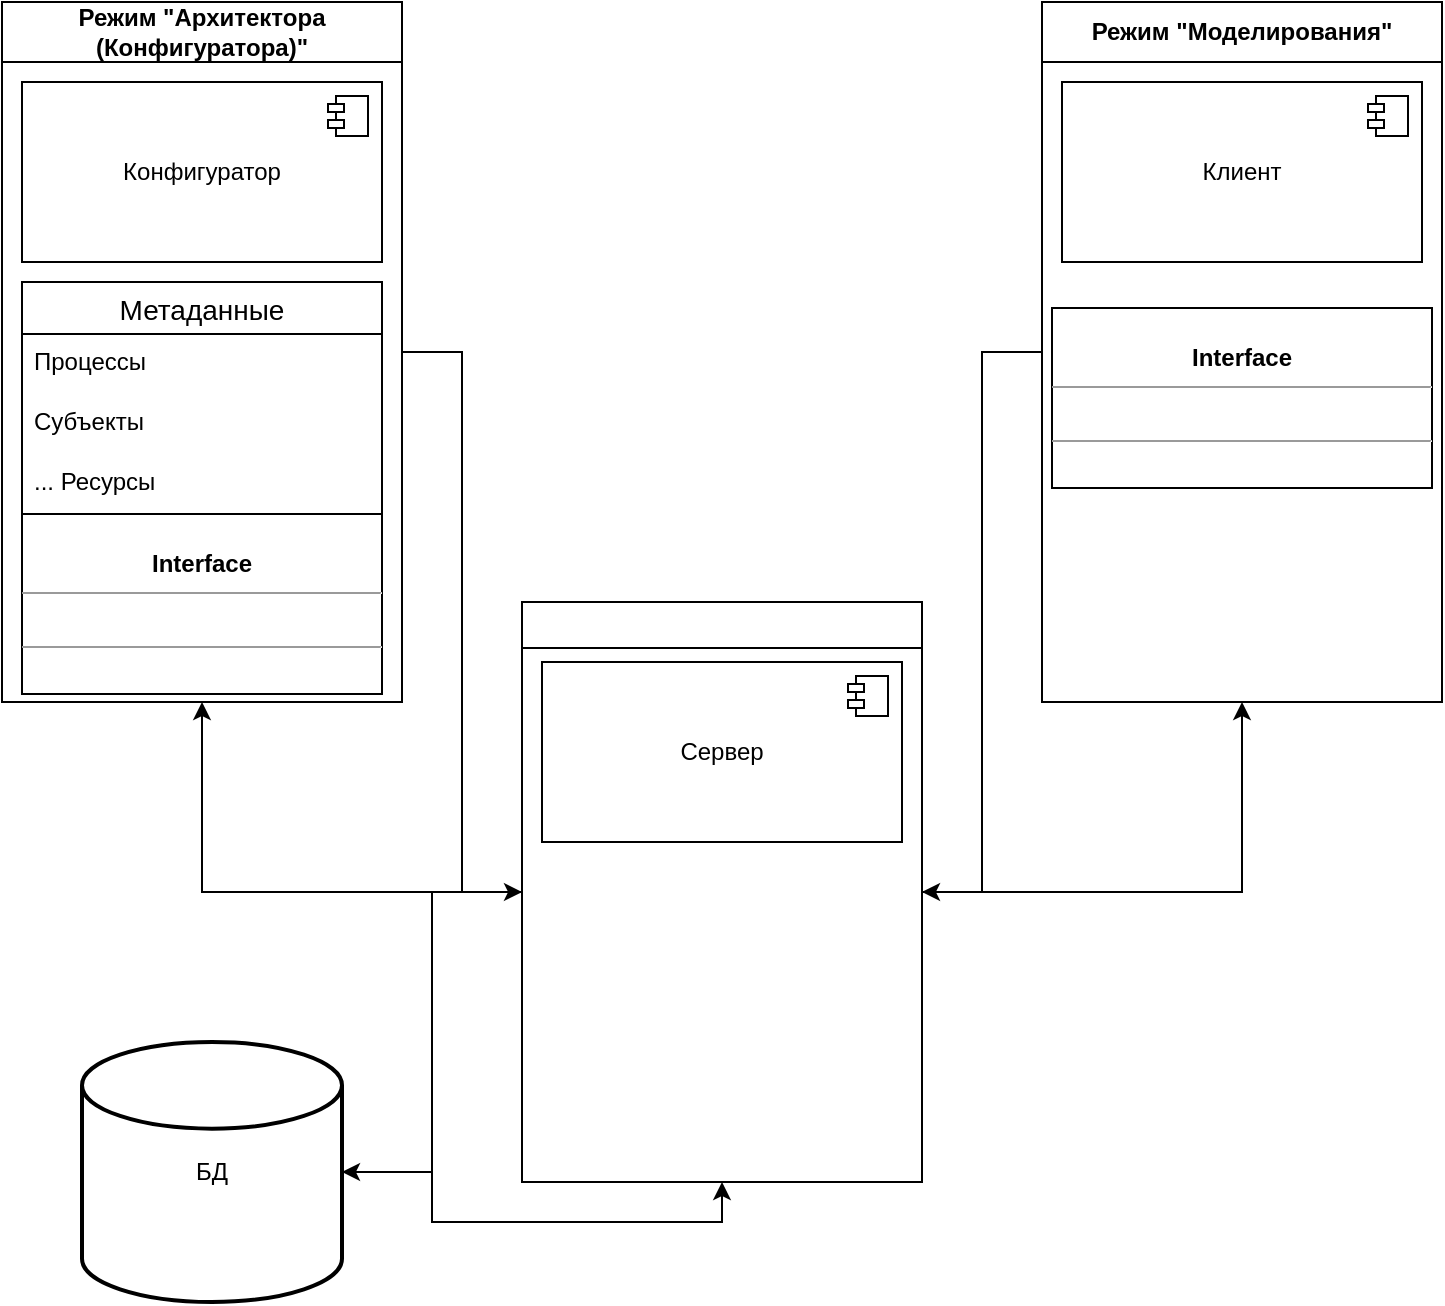 <mxfile version="22.1.7" type="device">
  <diagram name="Страница — 1" id="fnxwgbmKlDpWqAIu6fdl">
    <mxGraphModel dx="906" dy="1840" grid="1" gridSize="10" guides="1" tooltips="1" connect="1" arrows="1" fold="1" page="1" pageScale="1" pageWidth="827" pageHeight="1169" math="0" shadow="0">
      <root>
        <mxCell id="0" />
        <mxCell id="1" parent="0" />
        <mxCell id="LsFVYPWa_w1lNekHBxI4-16" style="edgeStyle=orthogonalEdgeStyle;rounded=0;orthogonalLoop=1;jettySize=auto;html=1;" edge="1" parent="1" source="LsFVYPWa_w1lNekHBxI4-1" target="LsFVYPWa_w1lNekHBxI4-2">
          <mxGeometry relative="1" as="geometry" />
        </mxCell>
        <mxCell id="LsFVYPWa_w1lNekHBxI4-1" value="Режим &quot;Архитектора (Конфигуратора)&quot;" style="swimlane;whiteSpace=wrap;html=1;startSize=30;" vertex="1" parent="1">
          <mxGeometry x="40" y="-1140" width="200" height="350" as="geometry" />
        </mxCell>
        <mxCell id="LsFVYPWa_w1lNekHBxI4-10" value="Метаданные" style="swimlane;fontStyle=0;childLayout=stackLayout;horizontal=1;startSize=26;horizontalStack=0;resizeParent=1;resizeParentMax=0;resizeLast=0;collapsible=1;marginBottom=0;align=center;fontSize=14;" vertex="1" parent="LsFVYPWa_w1lNekHBxI4-1">
          <mxGeometry x="10" y="140" width="180" height="206" as="geometry" />
        </mxCell>
        <mxCell id="LsFVYPWa_w1lNekHBxI4-11" value="Процессы" style="text;strokeColor=none;fillColor=none;spacingLeft=4;spacingRight=4;overflow=hidden;rotatable=0;points=[[0,0.5],[1,0.5]];portConstraint=eastwest;fontSize=12;whiteSpace=wrap;html=1;" vertex="1" parent="LsFVYPWa_w1lNekHBxI4-10">
          <mxGeometry y="26" width="180" height="30" as="geometry" />
        </mxCell>
        <mxCell id="LsFVYPWa_w1lNekHBxI4-12" value="Субъекты" style="text;strokeColor=none;fillColor=none;spacingLeft=4;spacingRight=4;overflow=hidden;rotatable=0;points=[[0,0.5],[1,0.5]];portConstraint=eastwest;fontSize=12;whiteSpace=wrap;html=1;" vertex="1" parent="LsFVYPWa_w1lNekHBxI4-10">
          <mxGeometry y="56" width="180" height="30" as="geometry" />
        </mxCell>
        <mxCell id="LsFVYPWa_w1lNekHBxI4-13" value="... Ресурсы" style="text;strokeColor=none;fillColor=none;spacingLeft=4;spacingRight=4;overflow=hidden;rotatable=0;points=[[0,0.5],[1,0.5]];portConstraint=eastwest;fontSize=12;whiteSpace=wrap;html=1;" vertex="1" parent="LsFVYPWa_w1lNekHBxI4-10">
          <mxGeometry y="86" width="180" height="30" as="geometry" />
        </mxCell>
        <mxCell id="LsFVYPWa_w1lNekHBxI4-20" value="&lt;p style=&quot;margin:0px;margin-top:4px;text-align:center;&quot;&gt;&lt;br&gt;&lt;b&gt;Interface&lt;/b&gt;&lt;/p&gt;&lt;hr size=&quot;1&quot;&gt;&lt;p style=&quot;margin:0px;margin-left:4px;&quot;&gt;&lt;br&gt;&lt;/p&gt;&lt;hr size=&quot;1&quot;&gt;&lt;p style=&quot;margin:0px;margin-left:4px;&quot;&gt;&lt;br&gt;&lt;/p&gt;" style="verticalAlign=top;align=left;overflow=fill;fontSize=12;fontFamily=Helvetica;html=1;whiteSpace=wrap;" vertex="1" parent="LsFVYPWa_w1lNekHBxI4-10">
          <mxGeometry y="116" width="180" height="90" as="geometry" />
        </mxCell>
        <mxCell id="LsFVYPWa_w1lNekHBxI4-17" value="Конфигуратор" style="html=1;dropTarget=0;whiteSpace=wrap;" vertex="1" parent="LsFVYPWa_w1lNekHBxI4-1">
          <mxGeometry x="10" y="40" width="180" height="90" as="geometry" />
        </mxCell>
        <mxCell id="LsFVYPWa_w1lNekHBxI4-18" value="" style="shape=module;jettyWidth=8;jettyHeight=4;" vertex="1" parent="LsFVYPWa_w1lNekHBxI4-17">
          <mxGeometry x="1" width="20" height="20" relative="1" as="geometry">
            <mxPoint x="-27" y="7" as="offset" />
          </mxGeometry>
        </mxCell>
        <mxCell id="LsFVYPWa_w1lNekHBxI4-24" style="edgeStyle=orthogonalEdgeStyle;rounded=0;orthogonalLoop=1;jettySize=auto;html=1;entryX=0.5;entryY=1;entryDx=0;entryDy=0;" edge="1" parent="1" source="LsFVYPWa_w1lNekHBxI4-2" target="LsFVYPWa_w1lNekHBxI4-1">
          <mxGeometry relative="1" as="geometry" />
        </mxCell>
        <mxCell id="LsFVYPWa_w1lNekHBxI4-27" style="edgeStyle=orthogonalEdgeStyle;rounded=0;orthogonalLoop=1;jettySize=auto;html=1;entryX=0.5;entryY=1;entryDx=0;entryDy=0;" edge="1" parent="1" source="LsFVYPWa_w1lNekHBxI4-2" target="LsFVYPWa_w1lNekHBxI4-3">
          <mxGeometry relative="1" as="geometry" />
        </mxCell>
        <mxCell id="LsFVYPWa_w1lNekHBxI4-2" value="" style="swimlane;whiteSpace=wrap;html=1;" vertex="1" parent="1">
          <mxGeometry x="300" y="-840" width="200" height="290" as="geometry" />
        </mxCell>
        <mxCell id="LsFVYPWa_w1lNekHBxI4-6" value="Сервер" style="html=1;dropTarget=0;whiteSpace=wrap;" vertex="1" parent="LsFVYPWa_w1lNekHBxI4-2">
          <mxGeometry x="10" y="30" width="180" height="90" as="geometry" />
        </mxCell>
        <mxCell id="LsFVYPWa_w1lNekHBxI4-7" value="" style="shape=module;jettyWidth=8;jettyHeight=4;" vertex="1" parent="LsFVYPWa_w1lNekHBxI4-6">
          <mxGeometry x="1" width="20" height="20" relative="1" as="geometry">
            <mxPoint x="-27" y="7" as="offset" />
          </mxGeometry>
        </mxCell>
        <mxCell id="LsFVYPWa_w1lNekHBxI4-22" style="edgeStyle=orthogonalEdgeStyle;rounded=0;orthogonalLoop=1;jettySize=auto;html=1;entryX=1;entryY=0.5;entryDx=0;entryDy=0;" edge="1" parent="1" source="LsFVYPWa_w1lNekHBxI4-3" target="LsFVYPWa_w1lNekHBxI4-2">
          <mxGeometry relative="1" as="geometry" />
        </mxCell>
        <mxCell id="LsFVYPWa_w1lNekHBxI4-3" value="Режим &quot;Моделирования&quot;" style="swimlane;whiteSpace=wrap;html=1;startSize=30;" vertex="1" parent="1">
          <mxGeometry x="560" y="-1140" width="200" height="350" as="geometry" />
        </mxCell>
        <mxCell id="LsFVYPWa_w1lNekHBxI4-4" value="Клиент" style="html=1;dropTarget=0;whiteSpace=wrap;" vertex="1" parent="LsFVYPWa_w1lNekHBxI4-3">
          <mxGeometry x="10" y="40" width="180" height="90" as="geometry" />
        </mxCell>
        <mxCell id="LsFVYPWa_w1lNekHBxI4-5" value="" style="shape=module;jettyWidth=8;jettyHeight=4;" vertex="1" parent="LsFVYPWa_w1lNekHBxI4-4">
          <mxGeometry x="1" width="20" height="20" relative="1" as="geometry">
            <mxPoint x="-27" y="7" as="offset" />
          </mxGeometry>
        </mxCell>
        <mxCell id="LsFVYPWa_w1lNekHBxI4-19" value="&lt;p style=&quot;margin:0px;margin-top:4px;text-align:center;&quot;&gt;&lt;br&gt;&lt;b&gt;Interface&lt;/b&gt;&lt;/p&gt;&lt;hr size=&quot;1&quot;&gt;&lt;p style=&quot;margin:0px;margin-left:4px;&quot;&gt;&lt;br&gt;&lt;/p&gt;&lt;hr size=&quot;1&quot;&gt;&lt;p style=&quot;margin:0px;margin-left:4px;&quot;&gt;&lt;br&gt;&lt;/p&gt;" style="verticalAlign=top;align=left;overflow=fill;fontSize=12;fontFamily=Helvetica;html=1;whiteSpace=wrap;" vertex="1" parent="LsFVYPWa_w1lNekHBxI4-3">
          <mxGeometry x="5" y="153" width="190" height="90" as="geometry" />
        </mxCell>
        <mxCell id="LsFVYPWa_w1lNekHBxI4-26" style="edgeStyle=orthogonalEdgeStyle;rounded=0;orthogonalLoop=1;jettySize=auto;html=1;entryX=0.5;entryY=1;entryDx=0;entryDy=0;" edge="1" parent="1" source="LsFVYPWa_w1lNekHBxI4-8" target="LsFVYPWa_w1lNekHBxI4-2">
          <mxGeometry relative="1" as="geometry" />
        </mxCell>
        <mxCell id="LsFVYPWa_w1lNekHBxI4-8" value="БД" style="strokeWidth=2;html=1;shape=mxgraph.flowchart.database;whiteSpace=wrap;" vertex="1" parent="1">
          <mxGeometry x="80" y="-620" width="130" height="130" as="geometry" />
        </mxCell>
        <mxCell id="LsFVYPWa_w1lNekHBxI4-25" style="edgeStyle=orthogonalEdgeStyle;rounded=0;orthogonalLoop=1;jettySize=auto;html=1;entryX=1;entryY=0.5;entryDx=0;entryDy=0;entryPerimeter=0;" edge="1" parent="1" source="LsFVYPWa_w1lNekHBxI4-2" target="LsFVYPWa_w1lNekHBxI4-8">
          <mxGeometry relative="1" as="geometry" />
        </mxCell>
      </root>
    </mxGraphModel>
  </diagram>
</mxfile>

